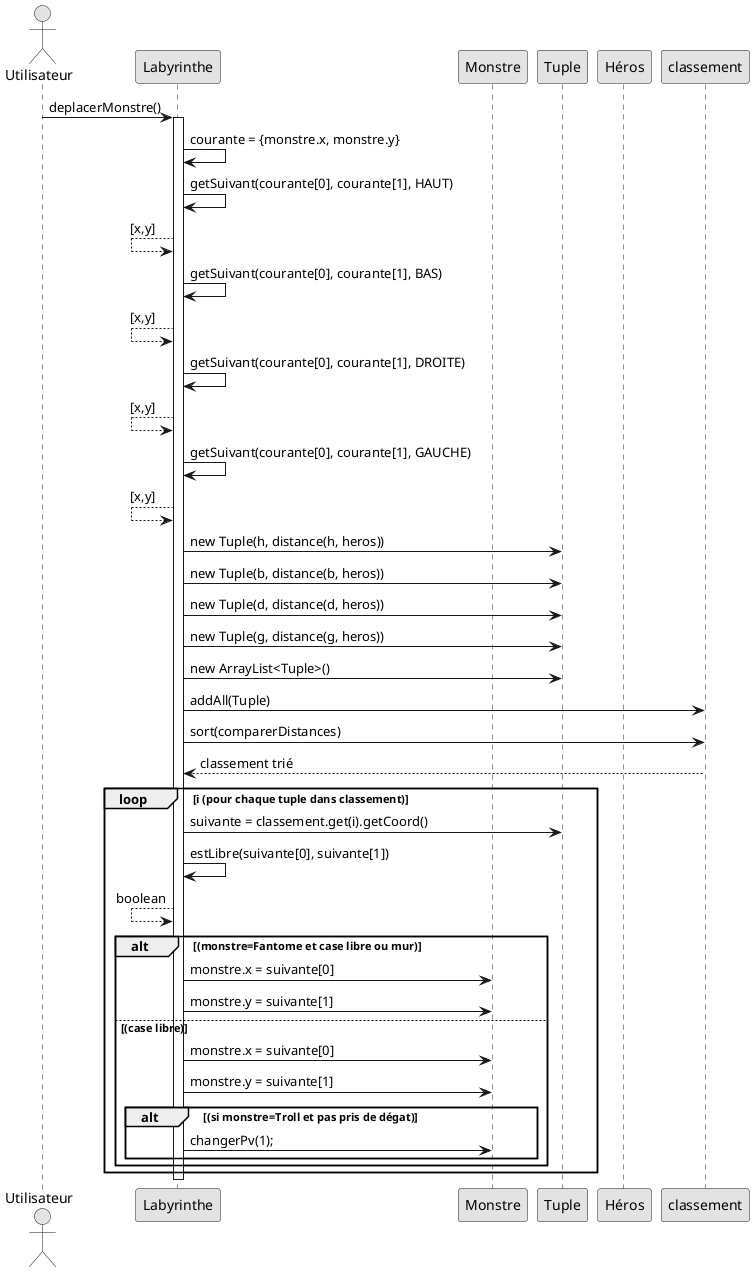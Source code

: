 @startuml
skinparam monochrome true

actor "Utilisateur" as user
participant "Labyrinthe" as laby
participant "Monstre" as monstre
participant "Tuple" as tuple
participant "Héros" as heros

user -> laby: deplacerMonstre()
activate laby

laby -> laby: courante = {monstre.x, monstre.y}
laby -> laby: getSuivant(courante[0], courante[1], HAUT)
laby <-- laby: [x,y]
laby -> laby: getSuivant(courante[0], courante[1], BAS)
laby <-- laby: [x,y]
laby -> laby: getSuivant(courante[0], courante[1], DROITE)
laby <-- laby: [x,y]
laby -> laby: getSuivant(courante[0], courante[1], GAUCHE)
laby <-- laby: [x,y]
laby -> tuple: new Tuple(h, distance(h, heros))
laby -> tuple: new Tuple(b, distance(b, heros))
laby -> tuple: new Tuple(d, distance(d, heros))
laby -> tuple: new Tuple(g, distance(g, heros))

laby -> tuple: new ArrayList<Tuple>()
laby -> classement: addAll(Tuple)

laby -> classement: sort(comparerDistances)
laby <-- classement: classement trié

loop i (pour chaque tuple dans classement)
    laby -> tuple: suivante = classement.get(i).getCoord()
    laby -> laby: estLibre(suivante[0], suivante[1])
    laby <-- laby: boolean
    alt (monstre=Fantome et case libre ou mur)
        laby -> monstre: monstre.x = suivante[0]
        laby -> monstre: monstre.y = suivante[1]
    else (case libre)
        laby -> monstre: monstre.x = suivante[0]
        laby -> monstre: monstre.y = suivante[1]
        alt (si monstre=Troll et pas pris de dégat)
          laby -> monstre: changerPv(1);
        end
    end
end

deactivate laby
@enduml
